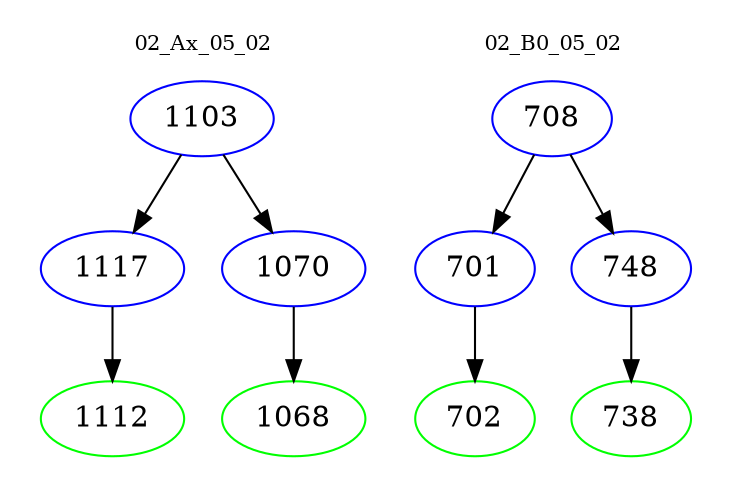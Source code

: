 digraph{
subgraph cluster_0 {
color = white
label = "02_Ax_05_02";
fontsize=10;
T0_1103 [label="1103", color="blue"]
T0_1103 -> T0_1117 [color="black"]
T0_1117 [label="1117", color="blue"]
T0_1117 -> T0_1112 [color="black"]
T0_1112 [label="1112", color="green"]
T0_1103 -> T0_1070 [color="black"]
T0_1070 [label="1070", color="blue"]
T0_1070 -> T0_1068 [color="black"]
T0_1068 [label="1068", color="green"]
}
subgraph cluster_1 {
color = white
label = "02_B0_05_02";
fontsize=10;
T1_708 [label="708", color="blue"]
T1_708 -> T1_701 [color="black"]
T1_701 [label="701", color="blue"]
T1_701 -> T1_702 [color="black"]
T1_702 [label="702", color="green"]
T1_708 -> T1_748 [color="black"]
T1_748 [label="748", color="blue"]
T1_748 -> T1_738 [color="black"]
T1_738 [label="738", color="green"]
}
}
